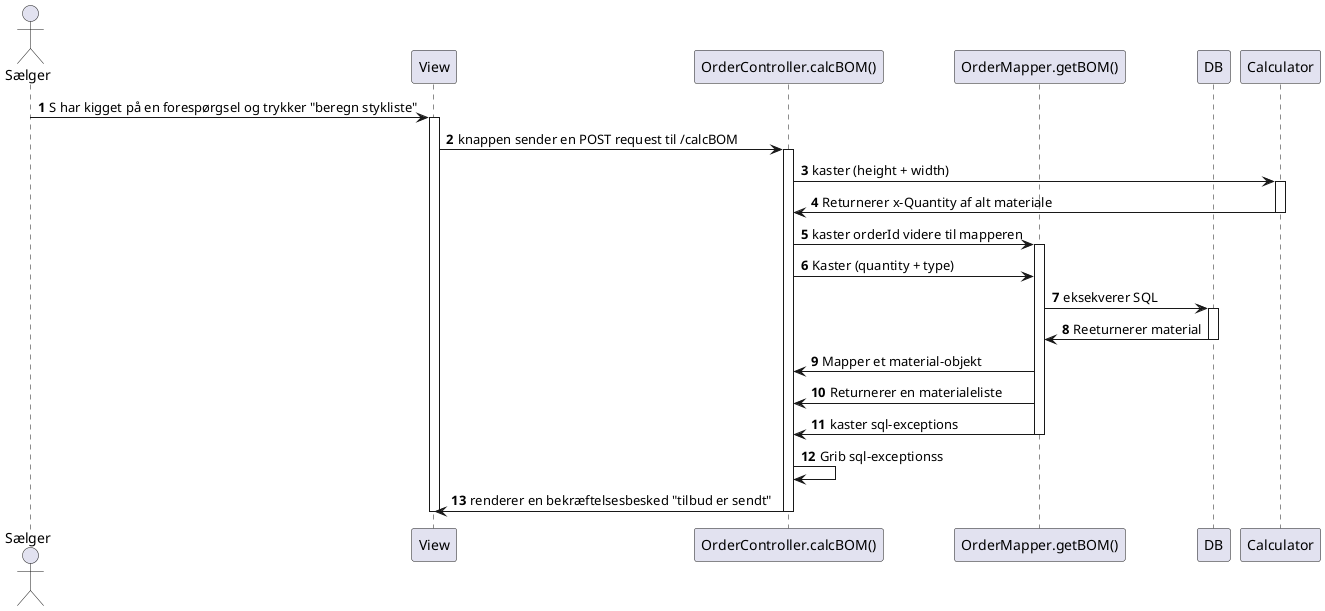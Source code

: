 @startuml
'https://plantuml.com/sequence-diagram

autonumber

Actor Sælger
participant View as V
participant "OrderController.calcBOM()" as C
participant "OrderMapper.getBOM()" as M
participant DB
participant Calculator

Sælger -> V: S har kigget på en forespørgsel og trykker "beregn stykliste"
activate V
V -> C: knappen sender en POST request til /calcBOM
activate C
C -> Calculator: kaster (height + width)
activate Calculator
Calculator -> C: Returnerer x-Quantity af alt materiale
deactivate Calculator
C -> M: kaster orderId videre til mapperen
activate M
C -> M: Kaster (quantity + type)
M -> DB: eksekverer SQL
activate DB
DB -> M: Reeturnerer material
deactivate DB
M -> C: Mapper et material-objekt
M -> C: Returnerer en materialeliste
M -> C : kaster sql-exceptions
deactivate M
C -> C: Grib sql-exceptionss
C -> V: renderer en bekræftelsesbesked "tilbud er sendt"
deactivate C


deactivate V
@enduml